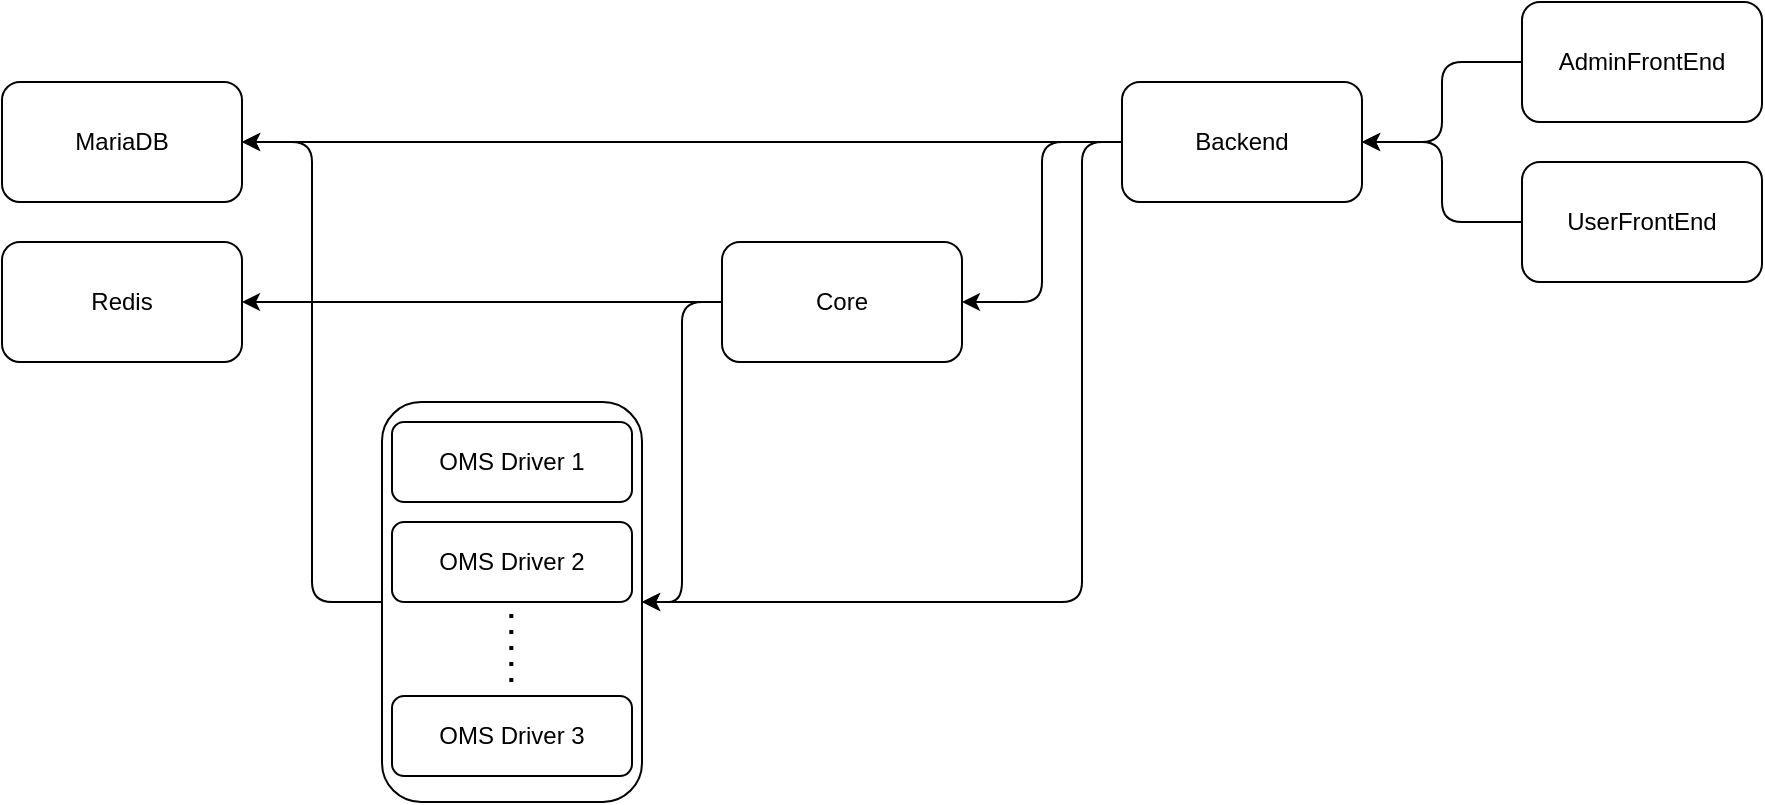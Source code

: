 <mxfile>
    <diagram id="GL-ea-D3b9PqfTdmTsmx" name="Page-1">
        <mxGraphModel dx="1571" dy="554" grid="1" gridSize="10" guides="1" tooltips="1" connect="1" arrows="1" fold="1" page="1" pageScale="1" pageWidth="850" pageHeight="1100" math="0" shadow="0">
            <root>
                <mxCell id="0"/>
                <mxCell id="1" parent="0"/>
                <mxCell id="2" value="MariaDB" style="rounded=1;whiteSpace=wrap;html=1;" parent="1" vertex="1">
                    <mxGeometry x="-80" y="120" width="120" height="60" as="geometry"/>
                </mxCell>
                <mxCell id="3" value="Redis" style="rounded=1;whiteSpace=wrap;html=1;" parent="1" vertex="1">
                    <mxGeometry x="-80" y="200" width="120" height="60" as="geometry"/>
                </mxCell>
                <mxCell id="17" style="edgeStyle=orthogonalEdgeStyle;rounded=1;sketch=0;html=1;entryX=1;entryY=0.5;entryDx=0;entryDy=0;" parent="1" source="4" target="2" edge="1">
                    <mxGeometry relative="1" as="geometry"/>
                </mxCell>
                <mxCell id="4" value="" style="rounded=1;whiteSpace=wrap;html=1;" parent="1" vertex="1">
                    <mxGeometry x="110" y="280" width="130" height="200" as="geometry"/>
                </mxCell>
                <mxCell id="12" style="edgeStyle=orthogonalEdgeStyle;rounded=1;sketch=0;html=1;" parent="1" source="5" target="2" edge="1">
                    <mxGeometry relative="1" as="geometry"/>
                </mxCell>
                <mxCell id="14" style="edgeStyle=orthogonalEdgeStyle;rounded=1;sketch=0;html=1;entryX=1;entryY=0.5;entryDx=0;entryDy=0;" parent="1" source="5" target="6" edge="1">
                    <mxGeometry relative="1" as="geometry"/>
                </mxCell>
                <mxCell id="16" style="edgeStyle=orthogonalEdgeStyle;rounded=1;sketch=0;html=1;entryX=1;entryY=0.5;entryDx=0;entryDy=0;" parent="1" source="5" target="4" edge="1">
                    <mxGeometry relative="1" as="geometry">
                        <Array as="points">
                            <mxPoint x="460" y="150"/>
                            <mxPoint x="460" y="380"/>
                        </Array>
                    </mxGeometry>
                </mxCell>
                <mxCell id="5" value="Backend" style="rounded=1;whiteSpace=wrap;html=1;" parent="1" vertex="1">
                    <mxGeometry x="480" y="120" width="120" height="60" as="geometry"/>
                </mxCell>
                <mxCell id="13" style="edgeStyle=orthogonalEdgeStyle;rounded=1;sketch=0;html=1;" parent="1" source="6" target="3" edge="1">
                    <mxGeometry relative="1" as="geometry"/>
                </mxCell>
                <mxCell id="15" style="edgeStyle=orthogonalEdgeStyle;rounded=1;sketch=0;html=1;entryX=1;entryY=0.5;entryDx=0;entryDy=0;" parent="1" source="6" target="4" edge="1">
                    <mxGeometry relative="1" as="geometry"/>
                </mxCell>
                <mxCell id="6" value="Core" style="rounded=1;whiteSpace=wrap;html=1;" parent="1" vertex="1">
                    <mxGeometry x="280" y="200" width="120" height="60" as="geometry"/>
                </mxCell>
                <mxCell id="10" style="edgeStyle=orthogonalEdgeStyle;html=1;rounded=1;sketch=0;entryX=1;entryY=0.5;entryDx=0;entryDy=0;" parent="1" source="7" target="5" edge="1">
                    <mxGeometry relative="1" as="geometry"/>
                </mxCell>
                <mxCell id="7" value="AdminFrontEnd" style="rounded=1;whiteSpace=wrap;html=1;" parent="1" vertex="1">
                    <mxGeometry x="680" y="80" width="120" height="60" as="geometry"/>
                </mxCell>
                <mxCell id="11" style="edgeStyle=orthogonalEdgeStyle;rounded=1;sketch=0;html=1;entryX=1;entryY=0.5;entryDx=0;entryDy=0;" parent="1" source="8" target="5" edge="1">
                    <mxGeometry relative="1" as="geometry"/>
                </mxCell>
                <mxCell id="8" value="UserFrontEnd" style="rounded=1;whiteSpace=wrap;html=1;glass=0;" parent="1" vertex="1">
                    <mxGeometry x="680" y="160" width="120" height="60" as="geometry"/>
                </mxCell>
                <mxCell id="18" value="OMS Driver 1" style="rounded=1;whiteSpace=wrap;html=1;" vertex="1" parent="1">
                    <mxGeometry x="115" y="290" width="120" height="40" as="geometry"/>
                </mxCell>
                <mxCell id="20" value="OMS Driver 2" style="rounded=1;whiteSpace=wrap;html=1;" vertex="1" parent="1">
                    <mxGeometry x="115" y="340" width="120" height="40" as="geometry"/>
                </mxCell>
                <mxCell id="23" value="OMS Driver 3" style="rounded=1;whiteSpace=wrap;html=1;" vertex="1" parent="1">
                    <mxGeometry x="115" y="427" width="120" height="40" as="geometry"/>
                </mxCell>
                <mxCell id="24" value="" style="endArrow=none;dashed=1;html=1;dashPattern=1 3;strokeWidth=2;" edge="1" parent="1">
                    <mxGeometry width="50" height="50" relative="1" as="geometry">
                        <mxPoint x="174.66" y="420" as="sourcePoint"/>
                        <mxPoint x="174.66" y="380" as="targetPoint"/>
                    </mxGeometry>
                </mxCell>
            </root>
        </mxGraphModel>
    </diagram>
</mxfile>